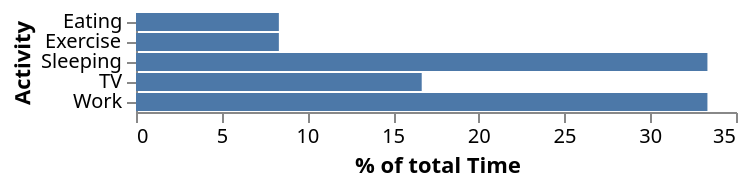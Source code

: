 {
    "$schema": "https://vega.github.io/schema/vega-lite/v2.json",
    "description": "A bar graph showing what activites consume what percentage of the day.",
    "width": 300,
    "height": 50,
    "data": {
        "values": [
            { "Activity": "Sleeping", "Time": 8 }, { "Activity": "Eating", "Time": 2 },
            { "Activity": "TV", "Time": 4 }, { "Activity": "Work", "Time": 8 },
            { "Activity": "Exercise", "Time": 2 }
        ]
    },
    "transform": [{
            "window": [{
                "op": "sum",
                "field": "Time",
                "as": "TotalTime"
            }],
            "frame": [null, null]
        },
        {
            "calculate": "datum.Time/datum.TotalTime * 100",
            "as": "PercentOfTotal"
        }
    ],
    "mark": { "type": "bar", "clip": true },
    "encoding": {
        "x": {
            "field": "PercentOfTotal",
            "type": "quantitative",
            "axis": { "title": "% of total Time", "grid": false }
        },
        "y": {
            "field": "Activity",
            "type": "nominal",
            "scale": { "rangeStep": 12 },
            "axis": { "title": "Activity" }
        }
    },
    "config": {
        "view": { "stroke": "transparent" },
        "axis": { "domainWidth": 1 }
    }
}